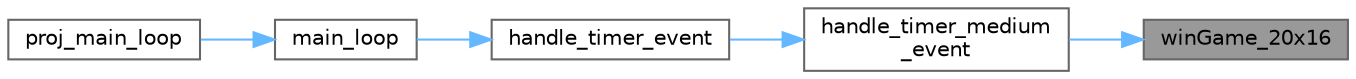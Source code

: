 digraph "winGame_20x16"
{
 // LATEX_PDF_SIZE
  bgcolor="transparent";
  edge [fontname=Helvetica,fontsize=10,labelfontname=Helvetica,labelfontsize=10];
  node [fontname=Helvetica,fontsize=10,shape=box,height=0.2,width=0.4];
  rankdir="RL";
  Node1 [label="winGame_20x16",height=0.2,width=0.4,color="gray40", fillcolor="grey60", style="filled", fontcolor="black",tooltip="This function checks if the game is won in a 20x16 board."];
  Node1 -> Node2 [dir="back",color="steelblue1",style="solid"];
  Node2 [label="handle_timer_medium\l_event",height=0.2,width=0.4,color="grey40", fillcolor="white", style="filled",URL="$timer__event__handler_8c.html#abb32705f822ab136d26b5ad9fd97885a",tooltip="This function updates the game state and performs necessary actions based on the timer event during m..."];
  Node2 -> Node3 [dir="back",color="steelblue1",style="solid"];
  Node3 [label="handle_timer_event",height=0.2,width=0.4,color="grey40", fillcolor="white", style="filled",URL="$timer__event__handler_8c.html#af11116ed560ac78b44861167288f492c",tooltip="This function handles timer events."];
  Node3 -> Node4 [dir="back",color="steelblue1",style="solid"];
  Node4 [label="main_loop",height=0.2,width=0.4,color="grey40", fillcolor="white", style="filled",URL="$int__manager_8c.html#a24285aea4a27f96c321b2628788e9a57",tooltip="Main loop of the system. This function enters the main loop of the system and continuously waits for ..."];
  Node4 -> Node5 [dir="back",color="steelblue1",style="solid"];
  Node5 [label="proj_main_loop",height=0.2,width=0.4,color="grey40", fillcolor="white", style="filled",URL="$main_8c.html#a2a16f651eccbd248e1ad3b3b924b143b",tooltip=" "];
}
